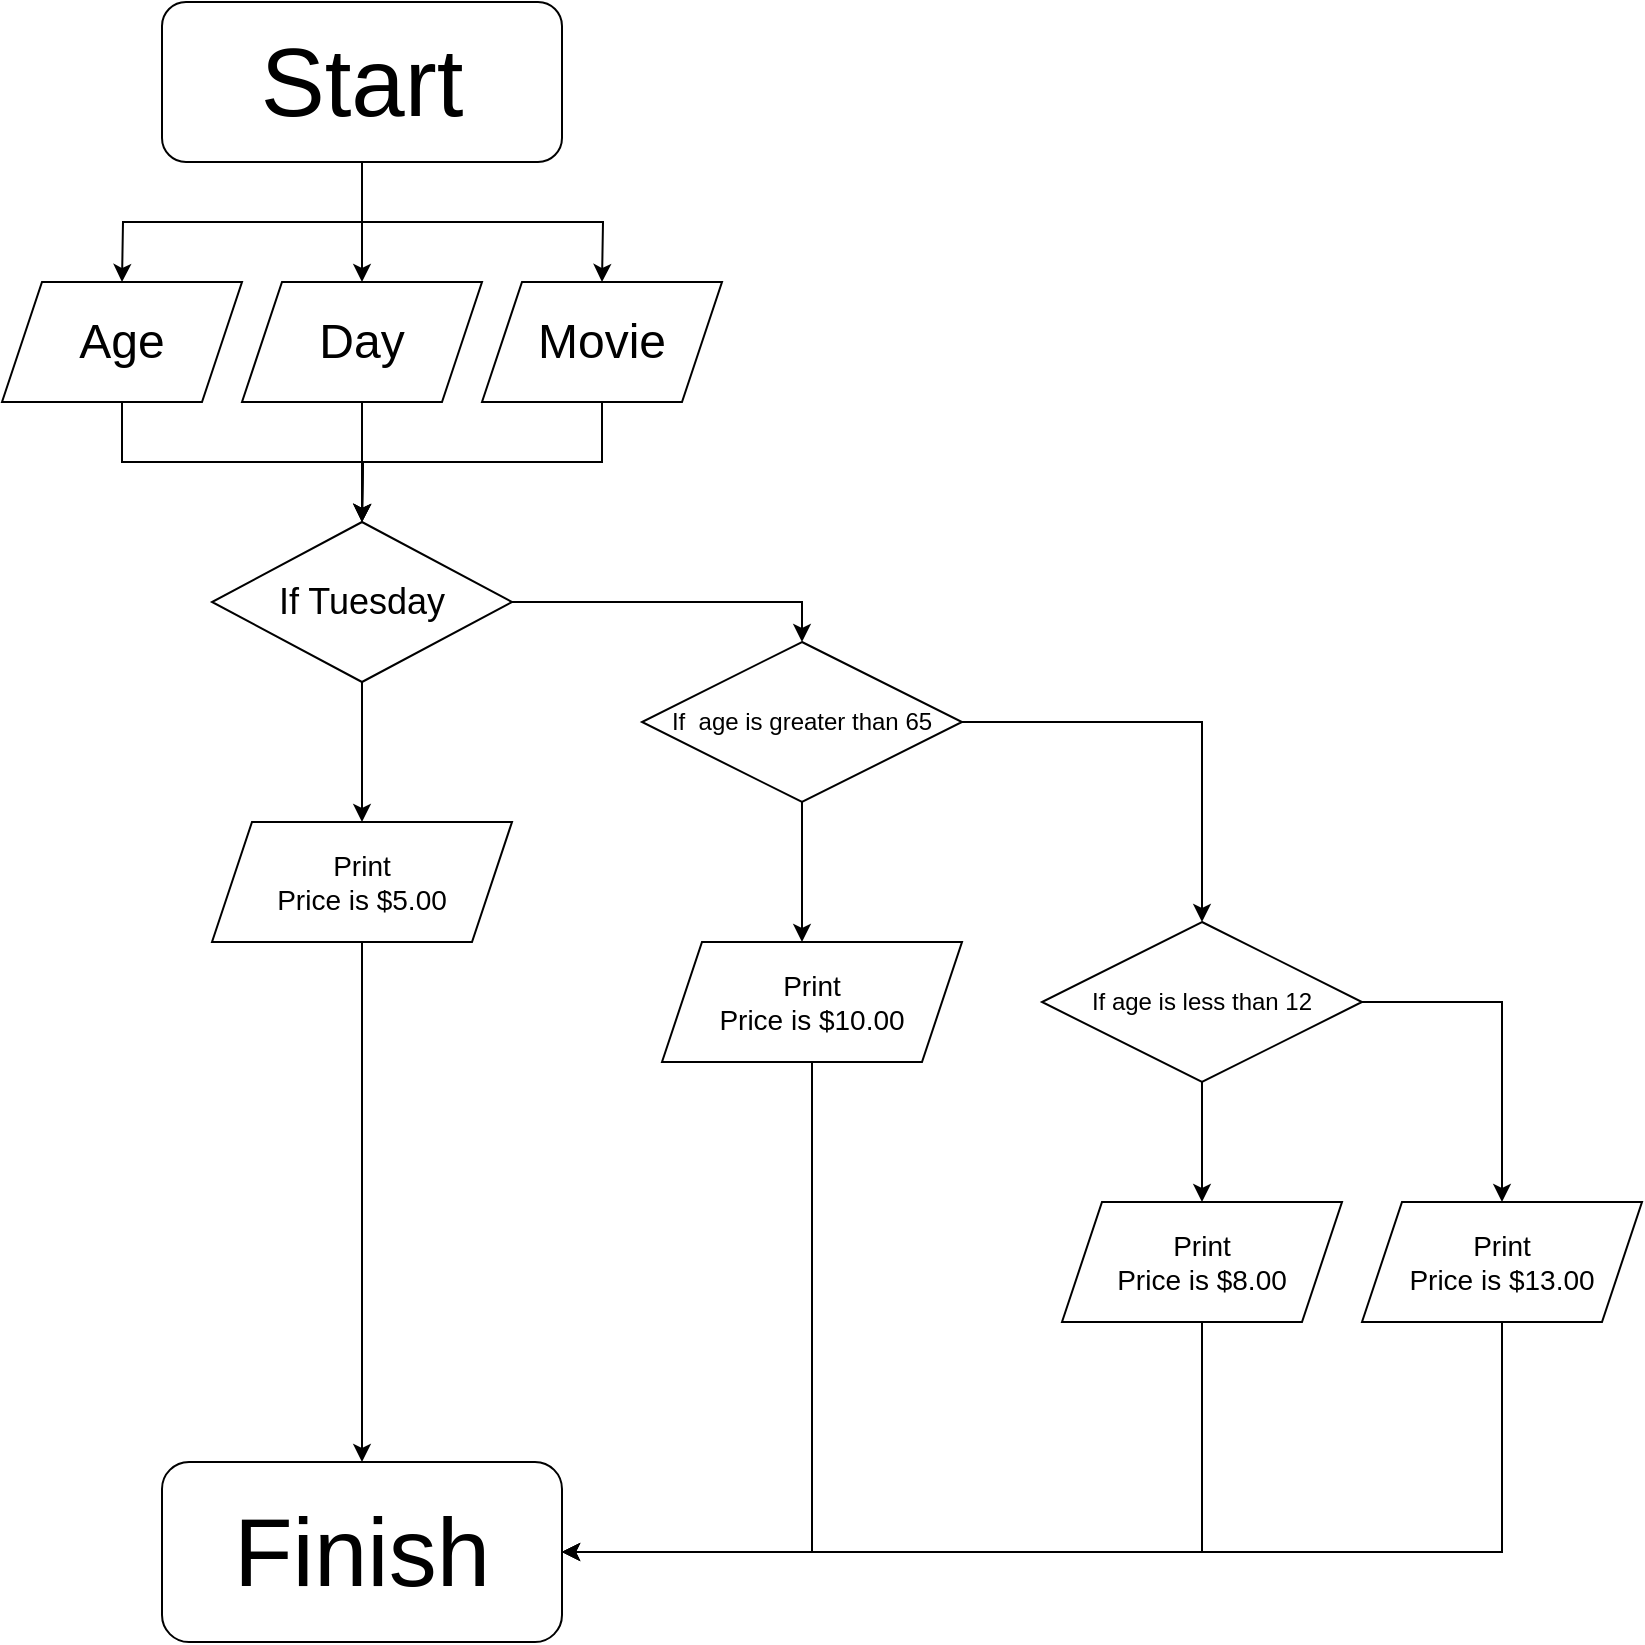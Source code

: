 <mxfile version="14.4.4" type="github" pages="2"><diagram id="NQIwWuzuiooOlS3t7LjV" name="Page-1"><mxGraphModel dx="1422" dy="882" grid="1" gridSize="10" guides="1" tooltips="1" connect="1" arrows="1" fold="1" page="1" pageScale="1" pageWidth="850" pageHeight="1100" math="0" shadow="0"><root><mxCell id="0"/><mxCell id="1" parent="0"/><mxCell id="0Jg1Mo7P6ndSY2v0z1tK-2" style="edgeStyle=orthogonalEdgeStyle;rounded=0;orthogonalLoop=1;jettySize=auto;html=1;exitX=0.5;exitY=1;exitDx=0;exitDy=0;" edge="1" parent="1" source="0Jg1Mo7P6ndSY2v0z1tK-1"><mxGeometry relative="1" as="geometry"><mxPoint x="180" y="180" as="targetPoint"/></mxGeometry></mxCell><mxCell id="0Jg1Mo7P6ndSY2v0z1tK-3" style="edgeStyle=orthogonalEdgeStyle;rounded=0;orthogonalLoop=1;jettySize=auto;html=1;exitX=0.5;exitY=1;exitDx=0;exitDy=0;" edge="1" parent="1" source="0Jg1Mo7P6ndSY2v0z1tK-1"><mxGeometry relative="1" as="geometry"><mxPoint x="300" y="180" as="targetPoint"/></mxGeometry></mxCell><mxCell id="0Jg1Mo7P6ndSY2v0z1tK-4" style="edgeStyle=orthogonalEdgeStyle;rounded=0;orthogonalLoop=1;jettySize=auto;html=1;exitX=0.5;exitY=1;exitDx=0;exitDy=0;" edge="1" parent="1" source="0Jg1Mo7P6ndSY2v0z1tK-1"><mxGeometry relative="1" as="geometry"><mxPoint x="60" y="180" as="targetPoint"/></mxGeometry></mxCell><mxCell id="0Jg1Mo7P6ndSY2v0z1tK-1" value="&lt;font style=&quot;font-size: 48px&quot;&gt;Start&lt;/font&gt;" style="rounded=1;whiteSpace=wrap;html=1;" vertex="1" parent="1"><mxGeometry x="80" y="40" width="200" height="80" as="geometry"/></mxCell><mxCell id="0Jg1Mo7P6ndSY2v0z1tK-9" style="edgeStyle=orthogonalEdgeStyle;rounded=0;orthogonalLoop=1;jettySize=auto;html=1;exitX=0.5;exitY=1;exitDx=0;exitDy=0;" edge="1" parent="1" source="0Jg1Mo7P6ndSY2v0z1tK-5"><mxGeometry relative="1" as="geometry"><mxPoint x="180" y="300" as="targetPoint"/></mxGeometry></mxCell><mxCell id="0Jg1Mo7P6ndSY2v0z1tK-5" value="&lt;font style=&quot;font-size: 24px&quot;&gt;Age&lt;/font&gt;" style="shape=parallelogram;perimeter=parallelogramPerimeter;whiteSpace=wrap;html=1;fixedSize=1;" vertex="1" parent="1"><mxGeometry y="180" width="120" height="60" as="geometry"/></mxCell><mxCell id="0Jg1Mo7P6ndSY2v0z1tK-8" style="edgeStyle=orthogonalEdgeStyle;rounded=0;orthogonalLoop=1;jettySize=auto;html=1;exitX=0.5;exitY=1;exitDx=0;exitDy=0;" edge="1" parent="1" source="0Jg1Mo7P6ndSY2v0z1tK-6"><mxGeometry relative="1" as="geometry"><mxPoint x="180" y="300" as="targetPoint"/></mxGeometry></mxCell><mxCell id="0Jg1Mo7P6ndSY2v0z1tK-6" value="&lt;font style=&quot;font-size: 24px&quot;&gt;Day&lt;/font&gt;" style="shape=parallelogram;perimeter=parallelogramPerimeter;whiteSpace=wrap;html=1;fixedSize=1;" vertex="1" parent="1"><mxGeometry x="120" y="180" width="120" height="60" as="geometry"/></mxCell><mxCell id="0Jg1Mo7P6ndSY2v0z1tK-10" style="edgeStyle=orthogonalEdgeStyle;rounded=0;orthogonalLoop=1;jettySize=auto;html=1;exitX=0.5;exitY=1;exitDx=0;exitDy=0;" edge="1" parent="1" source="0Jg1Mo7P6ndSY2v0z1tK-7"><mxGeometry relative="1" as="geometry"><mxPoint x="180" y="300" as="targetPoint"/></mxGeometry></mxCell><mxCell id="0Jg1Mo7P6ndSY2v0z1tK-7" value="&lt;font style=&quot;font-size: 24px&quot;&gt;Movie&lt;/font&gt;" style="shape=parallelogram;perimeter=parallelogramPerimeter;whiteSpace=wrap;html=1;fixedSize=1;" vertex="1" parent="1"><mxGeometry x="240" y="180" width="120" height="60" as="geometry"/></mxCell><mxCell id="0Jg1Mo7P6ndSY2v0z1tK-12" style="edgeStyle=orthogonalEdgeStyle;rounded=0;orthogonalLoop=1;jettySize=auto;html=1;exitX=0.5;exitY=1;exitDx=0;exitDy=0;" edge="1" parent="1" source="0Jg1Mo7P6ndSY2v0z1tK-11"><mxGeometry relative="1" as="geometry"><mxPoint x="180" y="450" as="targetPoint"/></mxGeometry></mxCell><mxCell id="jjbJh_03KbZPLyejdDNE-7" style="edgeStyle=orthogonalEdgeStyle;rounded=0;orthogonalLoop=1;jettySize=auto;html=1;exitX=1;exitY=0.5;exitDx=0;exitDy=0;entryX=0.5;entryY=0;entryDx=0;entryDy=0;" edge="1" parent="1" source="0Jg1Mo7P6ndSY2v0z1tK-11" target="jjbJh_03KbZPLyejdDNE-6"><mxGeometry relative="1" as="geometry"/></mxCell><mxCell id="0Jg1Mo7P6ndSY2v0z1tK-11" value="&lt;font style=&quot;font-size: 18px&quot;&gt;If Tuesday&lt;/font&gt;" style="rhombus;whiteSpace=wrap;html=1;" vertex="1" parent="1"><mxGeometry x="105" y="300" width="150" height="80" as="geometry"/></mxCell><mxCell id="jjbJh_03KbZPLyejdDNE-2" style="edgeStyle=orthogonalEdgeStyle;rounded=0;orthogonalLoop=1;jettySize=auto;html=1;exitX=0.5;exitY=1;exitDx=0;exitDy=0;" edge="1" parent="1" source="0Jg1Mo7P6ndSY2v0z1tK-13" target="jjbJh_03KbZPLyejdDNE-3"><mxGeometry relative="1" as="geometry"><mxPoint x="180" y="800" as="targetPoint"/></mxGeometry></mxCell><mxCell id="0Jg1Mo7P6ndSY2v0z1tK-13" value="&lt;font style=&quot;font-size: 14px&quot;&gt;Print &lt;br&gt;Price is $5.00&lt;/font&gt;" style="shape=parallelogram;perimeter=parallelogramPerimeter;whiteSpace=wrap;html=1;fixedSize=1;" vertex="1" parent="1"><mxGeometry x="105" y="450" width="150" height="60" as="geometry"/></mxCell><mxCell id="jjbJh_03KbZPLyejdDNE-3" value="&lt;font style=&quot;font-size: 48px&quot;&gt;Finish&lt;/font&gt;" style="rounded=1;whiteSpace=wrap;html=1;" vertex="1" parent="1"><mxGeometry x="80" y="770" width="200" height="90" as="geometry"/></mxCell><mxCell id="jjbJh_03KbZPLyejdDNE-9" style="edgeStyle=orthogonalEdgeStyle;rounded=0;orthogonalLoop=1;jettySize=auto;html=1;exitX=0.5;exitY=1;exitDx=0;exitDy=0;" edge="1" parent="1" source="jjbJh_03KbZPLyejdDNE-6"><mxGeometry relative="1" as="geometry"><mxPoint x="400" y="510" as="targetPoint"/></mxGeometry></mxCell><mxCell id="jjbJh_03KbZPLyejdDNE-13" style="edgeStyle=orthogonalEdgeStyle;rounded=0;orthogonalLoop=1;jettySize=auto;html=1;exitX=1;exitY=0.5;exitDx=0;exitDy=0;entryX=0.5;entryY=0;entryDx=0;entryDy=0;" edge="1" parent="1" source="jjbJh_03KbZPLyejdDNE-6" target="jjbJh_03KbZPLyejdDNE-12"><mxGeometry relative="1" as="geometry"/></mxCell><mxCell id="jjbJh_03KbZPLyejdDNE-6" value="If&amp;nbsp; age is greater than 65" style="rhombus;whiteSpace=wrap;html=1;" vertex="1" parent="1"><mxGeometry x="320" y="360" width="160" height="80" as="geometry"/></mxCell><mxCell id="jjbJh_03KbZPLyejdDNE-11" style="edgeStyle=orthogonalEdgeStyle;rounded=0;orthogonalLoop=1;jettySize=auto;html=1;exitX=0.5;exitY=1;exitDx=0;exitDy=0;entryX=1;entryY=0.5;entryDx=0;entryDy=0;" edge="1" parent="1" source="jjbJh_03KbZPLyejdDNE-10" target="jjbJh_03KbZPLyejdDNE-3"><mxGeometry relative="1" as="geometry"/></mxCell><mxCell id="jjbJh_03KbZPLyejdDNE-10" value="&lt;font style=&quot;font-size: 14px&quot;&gt;Print&lt;br&gt;Price is $10.00&lt;/font&gt;" style="shape=parallelogram;perimeter=parallelogramPerimeter;whiteSpace=wrap;html=1;fixedSize=1;" vertex="1" parent="1"><mxGeometry x="330" y="510" width="150" height="60" as="geometry"/></mxCell><mxCell id="jjbJh_03KbZPLyejdDNE-16" style="edgeStyle=orthogonalEdgeStyle;rounded=0;orthogonalLoop=1;jettySize=auto;html=1;exitX=0.5;exitY=1;exitDx=0;exitDy=0;entryX=0.5;entryY=0;entryDx=0;entryDy=0;" edge="1" parent="1" source="jjbJh_03KbZPLyejdDNE-12" target="jjbJh_03KbZPLyejdDNE-17"><mxGeometry relative="1" as="geometry"><mxPoint x="600" y="630" as="targetPoint"/></mxGeometry></mxCell><mxCell id="jjbJh_03KbZPLyejdDNE-19" style="edgeStyle=orthogonalEdgeStyle;rounded=0;orthogonalLoop=1;jettySize=auto;html=1;exitX=1;exitY=0.5;exitDx=0;exitDy=0;entryX=0.5;entryY=0;entryDx=0;entryDy=0;" edge="1" parent="1" source="jjbJh_03KbZPLyejdDNE-12" target="jjbJh_03KbZPLyejdDNE-18"><mxGeometry relative="1" as="geometry"/></mxCell><mxCell id="jjbJh_03KbZPLyejdDNE-12" value="If age is less than 12" style="rhombus;whiteSpace=wrap;html=1;" vertex="1" parent="1"><mxGeometry x="520" y="500" width="160" height="80" as="geometry"/></mxCell><mxCell id="jjbJh_03KbZPLyejdDNE-20" style="edgeStyle=orthogonalEdgeStyle;rounded=0;orthogonalLoop=1;jettySize=auto;html=1;exitX=0.5;exitY=1;exitDx=0;exitDy=0;entryX=1;entryY=0.5;entryDx=0;entryDy=0;" edge="1" parent="1" source="jjbJh_03KbZPLyejdDNE-17" target="jjbJh_03KbZPLyejdDNE-3"><mxGeometry relative="1" as="geometry"/></mxCell><mxCell id="jjbJh_03KbZPLyejdDNE-17" value="&lt;font style=&quot;font-size: 14px&quot;&gt;Print&lt;br&gt;Price is $8.00&lt;/font&gt;" style="shape=parallelogram;perimeter=parallelogramPerimeter;whiteSpace=wrap;html=1;fixedSize=1;" vertex="1" parent="1"><mxGeometry x="530" y="640" width="140" height="60" as="geometry"/></mxCell><mxCell id="jjbJh_03KbZPLyejdDNE-21" style="edgeStyle=orthogonalEdgeStyle;rounded=0;orthogonalLoop=1;jettySize=auto;html=1;exitX=0.5;exitY=1;exitDx=0;exitDy=0;entryX=1;entryY=0.5;entryDx=0;entryDy=0;" edge="1" parent="1" source="jjbJh_03KbZPLyejdDNE-18" target="jjbJh_03KbZPLyejdDNE-3"><mxGeometry relative="1" as="geometry"/></mxCell><mxCell id="jjbJh_03KbZPLyejdDNE-18" value="&lt;font style=&quot;font-size: 14px&quot;&gt;Print&lt;br&gt;Price is $13.00&lt;/font&gt;" style="shape=parallelogram;perimeter=parallelogramPerimeter;whiteSpace=wrap;html=1;fixedSize=1;" vertex="1" parent="1"><mxGeometry x="680" y="640" width="140" height="60" as="geometry"/></mxCell></root></mxGraphModel></diagram><diagram id="t906-aPsrgDppKymIgYh" name="Page-2"><mxGraphModel dx="1422" dy="882" grid="1" gridSize="10" guides="1" tooltips="1" connect="1" arrows="1" fold="1" page="1" pageScale="1" pageWidth="850" pageHeight="1100" math="0" shadow="0"><root><mxCell id="S-hQPUUwY1ecI6BOtKBi-0"/><mxCell id="S-hQPUUwY1ecI6BOtKBi-1" parent="S-hQPUUwY1ecI6BOtKBi-0"/></root></mxGraphModel></diagram></mxfile>
